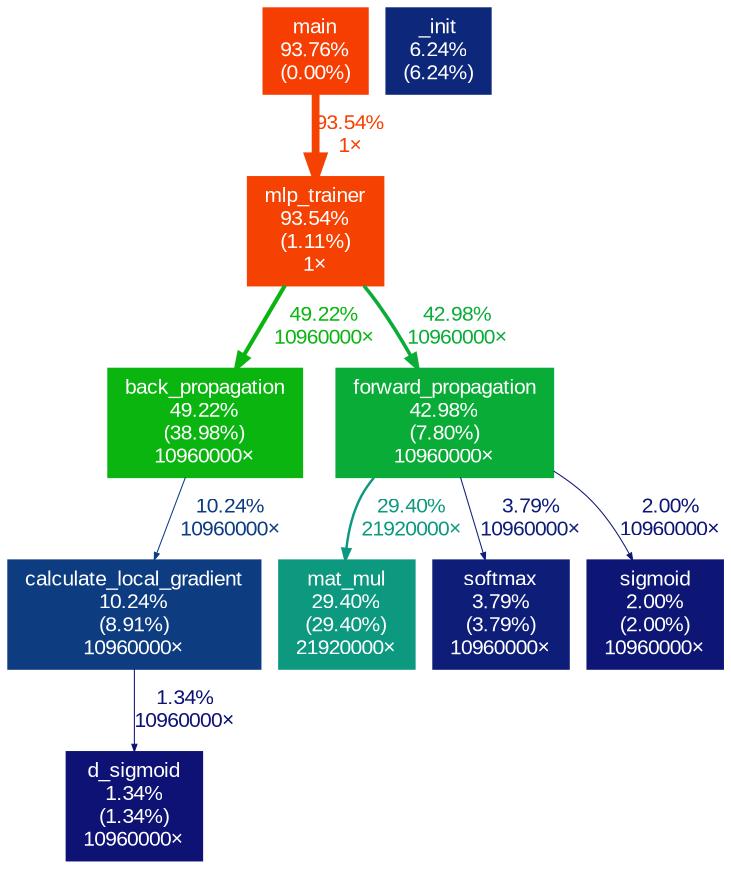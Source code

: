 digraph {
	graph [fontname=Arial, nodesep=0.125, ranksep=0.25];
	node [fontcolor=white, fontname=Arial, height=0, shape=box, style=filled, width=0];
	edge [fontname=Arial];
	1 [color="#f63e02", fontcolor="#ffffff", fontsize="10.00", label="main\n93.76%\n(0.00%)"];
	1 -> 2 [arrowsize="0.97", color="#f54102", fontcolor="#f54102", fontsize="10.00", label="93.54%\n1×", labeldistance="3.74", penwidth="3.74"];
	2 [color="#f54102", fontcolor="#ffffff", fontsize="10.00", label="mlp_trainer\n93.54%\n(1.11%)\n1×"];
	2 -> 3 [arrowsize="0.70", color="#0ab50f", fontcolor="#0ab50f", fontsize="10.00", label="49.22%\n10960000×", labeldistance="1.97", penwidth="1.97"];
	2 -> 4 [arrowsize="0.66", color="#0aac38", fontcolor="#0aac38", fontsize="10.00", label="42.98%\n10960000×", labeldistance="1.72", penwidth="1.72"];
	3 [color="#0ab50f", fontcolor="#ffffff", fontsize="10.00", label="back_propagation\n49.22%\n(38.98%)\n10960000×"];
	3 -> 6 [arrowsize="0.35", color="#0d3c80", fontcolor="#0d3c80", fontsize="10.00", label="10.24%\n10960000×", labeldistance="0.50", penwidth="0.50"];
	4 [color="#0aac38", fontcolor="#ffffff", fontsize="10.00", label="forward_propagation\n42.98%\n(7.80%)\n10960000×"];
	4 -> 5 [arrowsize="0.54", color="#0c9980", fontcolor="#0c9980", fontsize="10.00", label="29.40%\n21920000×", labeldistance="1.18", penwidth="1.18"];
	4 -> 8 [arrowsize="0.35", color="#0d1d78", fontcolor="#0d1d78", fontsize="10.00", label="3.79%\n10960000×", labeldistance="0.50", penwidth="0.50"];
	4 -> 9 [arrowsize="0.35", color="#0d1575", fontcolor="#0d1575", fontsize="10.00", label="2.00%\n10960000×", labeldistance="0.50", penwidth="0.50"];
	5 [color="#0c9980", fontcolor="#ffffff", fontsize="10.00", label="mat_mul\n29.40%\n(29.40%)\n21920000×"];
	6 [color="#0d3c80", fontcolor="#ffffff", fontsize="10.00", label="calculate_local_gradient\n10.24%\n(8.91%)\n10960000×"];
	6 -> 10 [arrowsize="0.35", color="#0d1274", fontcolor="#0d1274", fontsize="10.00", label="1.34%\n10960000×", labeldistance="0.50", penwidth="0.50"];
	7 [color="#0d287b", fontcolor="#ffffff", fontsize="10.00", label="_init\n6.24%\n(6.24%)"];
	8 [color="#0d1d78", fontcolor="#ffffff", fontsize="10.00", label="softmax\n3.79%\n(3.79%)\n10960000×"];
	9 [color="#0d1575", fontcolor="#ffffff", fontsize="10.00", label="sigmoid\n2.00%\n(2.00%)\n10960000×"];
	10 [color="#0d1274", fontcolor="#ffffff", fontsize="10.00", label="d_sigmoid\n1.34%\n(1.34%)\n10960000×"];
}
